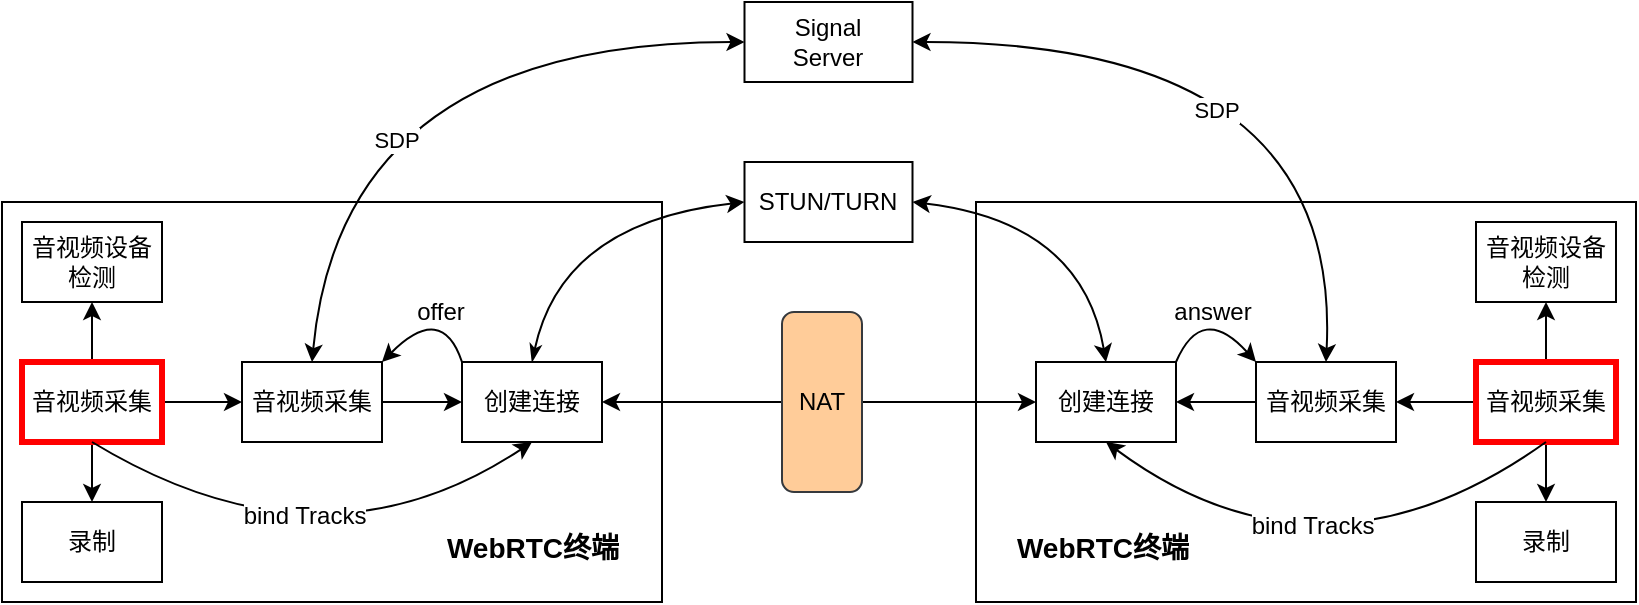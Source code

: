 <mxfile version="22.0.6" type="github">
  <diagram name="1vs1音视频通话流程" id="CEUbCkrz-AgT4HGh3NTy">
    <mxGraphModel dx="656" dy="715" grid="1" gridSize="10" guides="1" tooltips="1" connect="1" arrows="1" fold="1" page="1" pageScale="1" pageWidth="827" pageHeight="1169" math="0" shadow="0">
      <root>
        <mxCell id="0" />
        <mxCell id="1" parent="0" />
        <mxCell id="JSMFhTpgARK4AJPHhYGe-15" value="" style="rounded=0;whiteSpace=wrap;html=1;" parent="1" vertex="1">
          <mxGeometry x="527" y="280" width="330" height="200" as="geometry" />
        </mxCell>
        <mxCell id="JSMFhTpgARK4AJPHhYGe-1" value="" style="rounded=0;whiteSpace=wrap;html=1;" parent="1" vertex="1">
          <mxGeometry x="40" y="280" width="330" height="200" as="geometry" />
        </mxCell>
        <mxCell id="JSMFhTpgARK4AJPHhYGe-3" value="音视频设备&lt;br&gt;检测" style="rounded=0;whiteSpace=wrap;html=1;" parent="1" vertex="1">
          <mxGeometry x="50" y="290" width="70" height="40" as="geometry" />
        </mxCell>
        <mxCell id="JSMFhTpgARK4AJPHhYGe-22" style="edgeStyle=orthogonalEdgeStyle;rounded=0;orthogonalLoop=1;jettySize=auto;html=1;exitX=0.5;exitY=0;exitDx=0;exitDy=0;entryX=0.5;entryY=1;entryDx=0;entryDy=0;" parent="1" source="JSMFhTpgARK4AJPHhYGe-4" target="JSMFhTpgARK4AJPHhYGe-3" edge="1">
          <mxGeometry relative="1" as="geometry" />
        </mxCell>
        <mxCell id="JSMFhTpgARK4AJPHhYGe-23" style="edgeStyle=orthogonalEdgeStyle;rounded=0;orthogonalLoop=1;jettySize=auto;html=1;exitX=0.5;exitY=1;exitDx=0;exitDy=0;entryX=0.5;entryY=0;entryDx=0;entryDy=0;" parent="1" source="JSMFhTpgARK4AJPHhYGe-4" target="JSMFhTpgARK4AJPHhYGe-5" edge="1">
          <mxGeometry relative="1" as="geometry" />
        </mxCell>
        <mxCell id="JSMFhTpgARK4AJPHhYGe-24" style="edgeStyle=orthogonalEdgeStyle;rounded=0;orthogonalLoop=1;jettySize=auto;html=1;exitX=1;exitY=0.5;exitDx=0;exitDy=0;entryX=0;entryY=0.5;entryDx=0;entryDy=0;" parent="1" source="JSMFhTpgARK4AJPHhYGe-4" target="JSMFhTpgARK4AJPHhYGe-6" edge="1">
          <mxGeometry relative="1" as="geometry" />
        </mxCell>
        <mxCell id="JSMFhTpgARK4AJPHhYGe-4" value="音视频采集" style="rounded=0;whiteSpace=wrap;html=1;strokeWidth=3;strokeColor=#ff0000;" parent="1" vertex="1">
          <mxGeometry x="50" y="360" width="70" height="40" as="geometry" />
        </mxCell>
        <mxCell id="JSMFhTpgARK4AJPHhYGe-5" value="录制" style="rounded=0;whiteSpace=wrap;html=1;" parent="1" vertex="1">
          <mxGeometry x="50" y="430" width="70" height="40" as="geometry" />
        </mxCell>
        <mxCell id="JSMFhTpgARK4AJPHhYGe-25" style="edgeStyle=orthogonalEdgeStyle;rounded=0;orthogonalLoop=1;jettySize=auto;html=1;exitX=1;exitY=0.5;exitDx=0;exitDy=0;entryX=0;entryY=0.5;entryDx=0;entryDy=0;" parent="1" source="JSMFhTpgARK4AJPHhYGe-6" target="JSMFhTpgARK4AJPHhYGe-7" edge="1">
          <mxGeometry relative="1" as="geometry" />
        </mxCell>
        <mxCell id="JSMFhTpgARK4AJPHhYGe-6" value="音视频采集" style="rounded=0;whiteSpace=wrap;html=1;" parent="1" vertex="1">
          <mxGeometry x="160" y="360" width="70" height="40" as="geometry" />
        </mxCell>
        <mxCell id="JSMFhTpgARK4AJPHhYGe-7" value="创建连接" style="rounded=0;whiteSpace=wrap;html=1;" parent="1" vertex="1">
          <mxGeometry x="270" y="360" width="70" height="40" as="geometry" />
        </mxCell>
        <mxCell id="JSMFhTpgARK4AJPHhYGe-10" value="创建连接" style="rounded=0;whiteSpace=wrap;html=1;" parent="1" vertex="1">
          <mxGeometry x="557" y="360" width="70" height="40" as="geometry" />
        </mxCell>
        <mxCell id="JSMFhTpgARK4AJPHhYGe-29" style="edgeStyle=orthogonalEdgeStyle;rounded=0;orthogonalLoop=1;jettySize=auto;html=1;exitX=0;exitY=0.5;exitDx=0;exitDy=0;entryX=1;entryY=0.5;entryDx=0;entryDy=0;" parent="1" source="JSMFhTpgARK4AJPHhYGe-11" target="JSMFhTpgARK4AJPHhYGe-10" edge="1">
          <mxGeometry relative="1" as="geometry" />
        </mxCell>
        <mxCell id="JSMFhTpgARK4AJPHhYGe-11" value="音视频采集" style="rounded=0;whiteSpace=wrap;html=1;" parent="1" vertex="1">
          <mxGeometry x="667" y="360" width="70" height="40" as="geometry" />
        </mxCell>
        <mxCell id="JSMFhTpgARK4AJPHhYGe-12" value="音视频设备&lt;br&gt;检测" style="rounded=0;whiteSpace=wrap;html=1;" parent="1" vertex="1">
          <mxGeometry x="777" y="290" width="70" height="40" as="geometry" />
        </mxCell>
        <mxCell id="JSMFhTpgARK4AJPHhYGe-28" style="edgeStyle=orthogonalEdgeStyle;rounded=0;orthogonalLoop=1;jettySize=auto;html=1;exitX=0;exitY=0.5;exitDx=0;exitDy=0;entryX=1;entryY=0.5;entryDx=0;entryDy=0;" parent="1" source="JSMFhTpgARK4AJPHhYGe-13" target="JSMFhTpgARK4AJPHhYGe-11" edge="1">
          <mxGeometry relative="1" as="geometry" />
        </mxCell>
        <mxCell id="JSMFhTpgARK4AJPHhYGe-30" style="edgeStyle=orthogonalEdgeStyle;rounded=0;orthogonalLoop=1;jettySize=auto;html=1;exitX=0.5;exitY=0;exitDx=0;exitDy=0;entryX=0.5;entryY=1;entryDx=0;entryDy=0;" parent="1" source="JSMFhTpgARK4AJPHhYGe-13" target="JSMFhTpgARK4AJPHhYGe-12" edge="1">
          <mxGeometry relative="1" as="geometry" />
        </mxCell>
        <mxCell id="JSMFhTpgARK4AJPHhYGe-31" style="edgeStyle=orthogonalEdgeStyle;rounded=0;orthogonalLoop=1;jettySize=auto;html=1;exitX=0.5;exitY=1;exitDx=0;exitDy=0;entryX=0.5;entryY=0;entryDx=0;entryDy=0;" parent="1" source="JSMFhTpgARK4AJPHhYGe-13" target="JSMFhTpgARK4AJPHhYGe-14" edge="1">
          <mxGeometry relative="1" as="geometry" />
        </mxCell>
        <mxCell id="JSMFhTpgARK4AJPHhYGe-13" value="音视频采集" style="rounded=0;whiteSpace=wrap;html=1;strokeWidth=3;strokeColor=#ff0000;" parent="1" vertex="1">
          <mxGeometry x="777" y="360" width="70" height="40" as="geometry" />
        </mxCell>
        <mxCell id="JSMFhTpgARK4AJPHhYGe-14" value="录制" style="rounded=0;whiteSpace=wrap;html=1;" parent="1" vertex="1">
          <mxGeometry x="777" y="430" width="70" height="40" as="geometry" />
        </mxCell>
        <mxCell id="JSMFhTpgARK4AJPHhYGe-40" style="edgeStyle=orthogonalEdgeStyle;rounded=0;orthogonalLoop=1;jettySize=auto;html=1;exitX=0;exitY=0.5;exitDx=0;exitDy=0;entryX=1;entryY=0.5;entryDx=0;entryDy=0;" parent="1" source="JSMFhTpgARK4AJPHhYGe-16" target="JSMFhTpgARK4AJPHhYGe-7" edge="1">
          <mxGeometry relative="1" as="geometry" />
        </mxCell>
        <mxCell id="JSMFhTpgARK4AJPHhYGe-41" style="edgeStyle=orthogonalEdgeStyle;rounded=0;orthogonalLoop=1;jettySize=auto;html=1;exitX=1;exitY=0.5;exitDx=0;exitDy=0;entryX=0;entryY=0.5;entryDx=0;entryDy=0;" parent="1" source="JSMFhTpgARK4AJPHhYGe-16" target="JSMFhTpgARK4AJPHhYGe-10" edge="1">
          <mxGeometry relative="1" as="geometry" />
        </mxCell>
        <mxCell id="JSMFhTpgARK4AJPHhYGe-16" value="NAT" style="rounded=1;whiteSpace=wrap;html=1;fillColor=#ffcc99;strokeColor=#36393d;" parent="1" vertex="1">
          <mxGeometry x="430" y="335" width="40" height="90" as="geometry" />
        </mxCell>
        <mxCell id="JSMFhTpgARK4AJPHhYGe-26" value="Signal&lt;br&gt;Server" style="rounded=0;whiteSpace=wrap;html=1;" parent="1" vertex="1">
          <mxGeometry x="411.25" y="180" width="84" height="40" as="geometry" />
        </mxCell>
        <mxCell id="JSMFhTpgARK4AJPHhYGe-27" value="STUN/TURN" style="rounded=0;whiteSpace=wrap;html=1;" parent="1" vertex="1">
          <mxGeometry x="411.25" y="260" width="84" height="40" as="geometry" />
        </mxCell>
        <mxCell id="JSMFhTpgARK4AJPHhYGe-33" value="" style="curved=1;endArrow=classic;html=1;rounded=0;entryX=0.5;entryY=1;entryDx=0;entryDy=0;exitX=0.5;exitY=1;exitDx=0;exitDy=0;" parent="1" source="JSMFhTpgARK4AJPHhYGe-4" target="JSMFhTpgARK4AJPHhYGe-7" edge="1">
          <mxGeometry width="50" height="50" relative="1" as="geometry">
            <mxPoint x="170" y="470" as="sourcePoint" />
            <mxPoint x="220" y="420" as="targetPoint" />
            <Array as="points">
              <mxPoint x="200" y="470" />
            </Array>
          </mxGeometry>
        </mxCell>
        <mxCell id="JSMFhTpgARK4AJPHhYGe-38" value="&lt;font style=&quot;font-size: 12px;&quot;&gt;bind Tracks&lt;/font&gt;" style="edgeLabel;html=1;align=center;verticalAlign=middle;resizable=0;points=[];" parent="JSMFhTpgARK4AJPHhYGe-33" vertex="1" connectable="0">
          <mxGeometry x="-0.161" y="24" relative="1" as="geometry">
            <mxPoint as="offset" />
          </mxGeometry>
        </mxCell>
        <mxCell id="JSMFhTpgARK4AJPHhYGe-36" value="" style="curved=1;endArrow=classic;html=1;rounded=0;exitX=0;exitY=0;exitDx=0;exitDy=0;entryX=1;entryY=0;entryDx=0;entryDy=0;" parent="1" source="JSMFhTpgARK4AJPHhYGe-7" target="JSMFhTpgARK4AJPHhYGe-6" edge="1">
          <mxGeometry width="50" height="50" relative="1" as="geometry">
            <mxPoint x="230" y="350" as="sourcePoint" />
            <mxPoint x="280" y="300" as="targetPoint" />
            <Array as="points">
              <mxPoint x="260" y="330" />
            </Array>
          </mxGeometry>
        </mxCell>
        <mxCell id="JSMFhTpgARK4AJPHhYGe-39" value="&lt;font style=&quot;font-size: 12px;&quot;&gt;offer&lt;/font&gt;" style="edgeLabel;html=1;align=center;verticalAlign=middle;resizable=0;points=[];" parent="JSMFhTpgARK4AJPHhYGe-36" vertex="1" connectable="0">
          <mxGeometry x="-0.535" y="6" relative="1" as="geometry">
            <mxPoint y="-11" as="offset" />
          </mxGeometry>
        </mxCell>
        <mxCell id="JSMFhTpgARK4AJPHhYGe-37" value="" style="curved=1;endArrow=classic;html=1;rounded=0;exitX=0.5;exitY=0;exitDx=0;exitDy=0;entryX=0;entryY=0.5;entryDx=0;entryDy=0;startArrow=classic;startFill=1;" parent="1" source="JSMFhTpgARK4AJPHhYGe-6" target="JSMFhTpgARK4AJPHhYGe-26" edge="1">
          <mxGeometry width="50" height="50" relative="1" as="geometry">
            <mxPoint x="200" y="230" as="sourcePoint" />
            <mxPoint x="250" y="180" as="targetPoint" />
            <Array as="points">
              <mxPoint x="210" y="200" />
            </Array>
          </mxGeometry>
        </mxCell>
        <mxCell id="GE3nitP5iwhwEXbCrRZD-6" value="SDP" style="edgeLabel;html=1;align=center;verticalAlign=middle;resizable=0;points=[];" vertex="1" connectable="0" parent="JSMFhTpgARK4AJPHhYGe-37">
          <mxGeometry x="-0.366" y="-31" relative="1" as="geometry">
            <mxPoint as="offset" />
          </mxGeometry>
        </mxCell>
        <mxCell id="JSMFhTpgARK4AJPHhYGe-42" value="" style="curved=1;endArrow=classic;html=1;rounded=0;entryX=0;entryY=0.5;entryDx=0;entryDy=0;exitX=0.5;exitY=0;exitDx=0;exitDy=0;startArrow=classicThin;startFill=1;" parent="1" source="JSMFhTpgARK4AJPHhYGe-7" target="JSMFhTpgARK4AJPHhYGe-27" edge="1">
          <mxGeometry width="50" height="50" relative="1" as="geometry">
            <mxPoint x="420" y="380" as="sourcePoint" />
            <mxPoint x="470" y="330" as="targetPoint" />
            <Array as="points">
              <mxPoint x="320" y="290" />
            </Array>
          </mxGeometry>
        </mxCell>
        <mxCell id="JSMFhTpgARK4AJPHhYGe-43" value="" style="curved=1;endArrow=classic;html=1;rounded=0;entryX=0.5;entryY=1;entryDx=0;entryDy=0;exitX=0.5;exitY=1;exitDx=0;exitDy=0;" parent="1" source="JSMFhTpgARK4AJPHhYGe-13" target="JSMFhTpgARK4AJPHhYGe-10" edge="1">
          <mxGeometry width="50" height="50" relative="1" as="geometry">
            <mxPoint x="540" y="380" as="sourcePoint" />
            <mxPoint x="590" y="330" as="targetPoint" />
            <Array as="points">
              <mxPoint x="700" y="480" />
            </Array>
          </mxGeometry>
        </mxCell>
        <mxCell id="JSMFhTpgARK4AJPHhYGe-44" value="&lt;font style=&quot;font-size: 12px;&quot;&gt;bind Tracks&lt;/font&gt;" style="edgeLabel;html=1;align=center;verticalAlign=middle;resizable=0;points=[];" parent="JSMFhTpgARK4AJPHhYGe-43" vertex="1" connectable="0">
          <mxGeometry x="0.208" y="-28" relative="1" as="geometry">
            <mxPoint as="offset" />
          </mxGeometry>
        </mxCell>
        <mxCell id="JSMFhTpgARK4AJPHhYGe-49" value="" style="curved=1;endArrow=classic;html=1;rounded=0;startArrow=classic;startFill=1;exitX=0.5;exitY=0;exitDx=0;exitDy=0;entryX=1;entryY=0.5;entryDx=0;entryDy=0;" parent="1" source="JSMFhTpgARK4AJPHhYGe-10" target="JSMFhTpgARK4AJPHhYGe-27" edge="1">
          <mxGeometry width="50" height="50" relative="1" as="geometry">
            <mxPoint x="480" y="330" as="sourcePoint" />
            <mxPoint x="530" y="280" as="targetPoint" />
            <Array as="points">
              <mxPoint x="580" y="290" />
            </Array>
          </mxGeometry>
        </mxCell>
        <mxCell id="JSMFhTpgARK4AJPHhYGe-50" value="" style="curved=1;endArrow=classic;html=1;rounded=0;startArrow=classic;startFill=1;entryX=1;entryY=0.5;entryDx=0;entryDy=0;exitX=0.5;exitY=0;exitDx=0;exitDy=0;" parent="1" source="JSMFhTpgARK4AJPHhYGe-11" target="JSMFhTpgARK4AJPHhYGe-26" edge="1">
          <mxGeometry width="50" height="50" relative="1" as="geometry">
            <mxPoint x="480" y="330" as="sourcePoint" />
            <mxPoint x="530" y="280" as="targetPoint" />
            <Array as="points">
              <mxPoint x="710" y="200" />
            </Array>
          </mxGeometry>
        </mxCell>
        <mxCell id="GE3nitP5iwhwEXbCrRZD-8" value="SDP" style="edgeLabel;html=1;align=center;verticalAlign=middle;resizable=0;points=[];" vertex="1" connectable="0" parent="JSMFhTpgARK4AJPHhYGe-50">
          <mxGeometry x="0.192" y="34" relative="1" as="geometry">
            <mxPoint as="offset" />
          </mxGeometry>
        </mxCell>
        <mxCell id="JSMFhTpgARK4AJPHhYGe-51" value="" style="curved=1;endArrow=classic;html=1;rounded=0;exitX=1;exitY=0;exitDx=0;exitDy=0;entryX=0;entryY=0;entryDx=0;entryDy=0;" parent="1" source="JSMFhTpgARK4AJPHhYGe-10" target="JSMFhTpgARK4AJPHhYGe-11" edge="1">
          <mxGeometry width="50" height="50" relative="1" as="geometry">
            <mxPoint x="480" y="330" as="sourcePoint" />
            <mxPoint x="530" y="280" as="targetPoint" />
            <Array as="points">
              <mxPoint x="640" y="330" />
            </Array>
          </mxGeometry>
        </mxCell>
        <mxCell id="JSMFhTpgARK4AJPHhYGe-52" value="&lt;font style=&quot;font-size: 12px;&quot;&gt;answer&lt;/font&gt;" style="edgeLabel;html=1;align=center;verticalAlign=middle;resizable=0;points=[];" parent="JSMFhTpgARK4AJPHhYGe-51" vertex="1" connectable="0">
          <mxGeometry x="0.321" y="-8" relative="1" as="geometry">
            <mxPoint y="-12" as="offset" />
          </mxGeometry>
        </mxCell>
        <mxCell id="JSMFhTpgARK4AJPHhYGe-53" value="&lt;font style=&quot;font-size: 14px;&quot;&gt;WebRTC终端&lt;/font&gt;" style="text;strokeColor=none;fillColor=none;html=1;fontSize=24;fontStyle=1;verticalAlign=middle;align=center;" parent="1" vertex="1">
          <mxGeometry x="255" y="430" width="100" height="40" as="geometry" />
        </mxCell>
        <mxCell id="JSMFhTpgARK4AJPHhYGe-54" value="&lt;font style=&quot;font-size: 14px;&quot;&gt;WebRTC终端&lt;/font&gt;" style="text;strokeColor=none;fillColor=none;html=1;fontSize=24;fontStyle=1;verticalAlign=middle;align=center;" parent="1" vertex="1">
          <mxGeometry x="540" y="430" width="100" height="40" as="geometry" />
        </mxCell>
      </root>
    </mxGraphModel>
  </diagram>
</mxfile>
